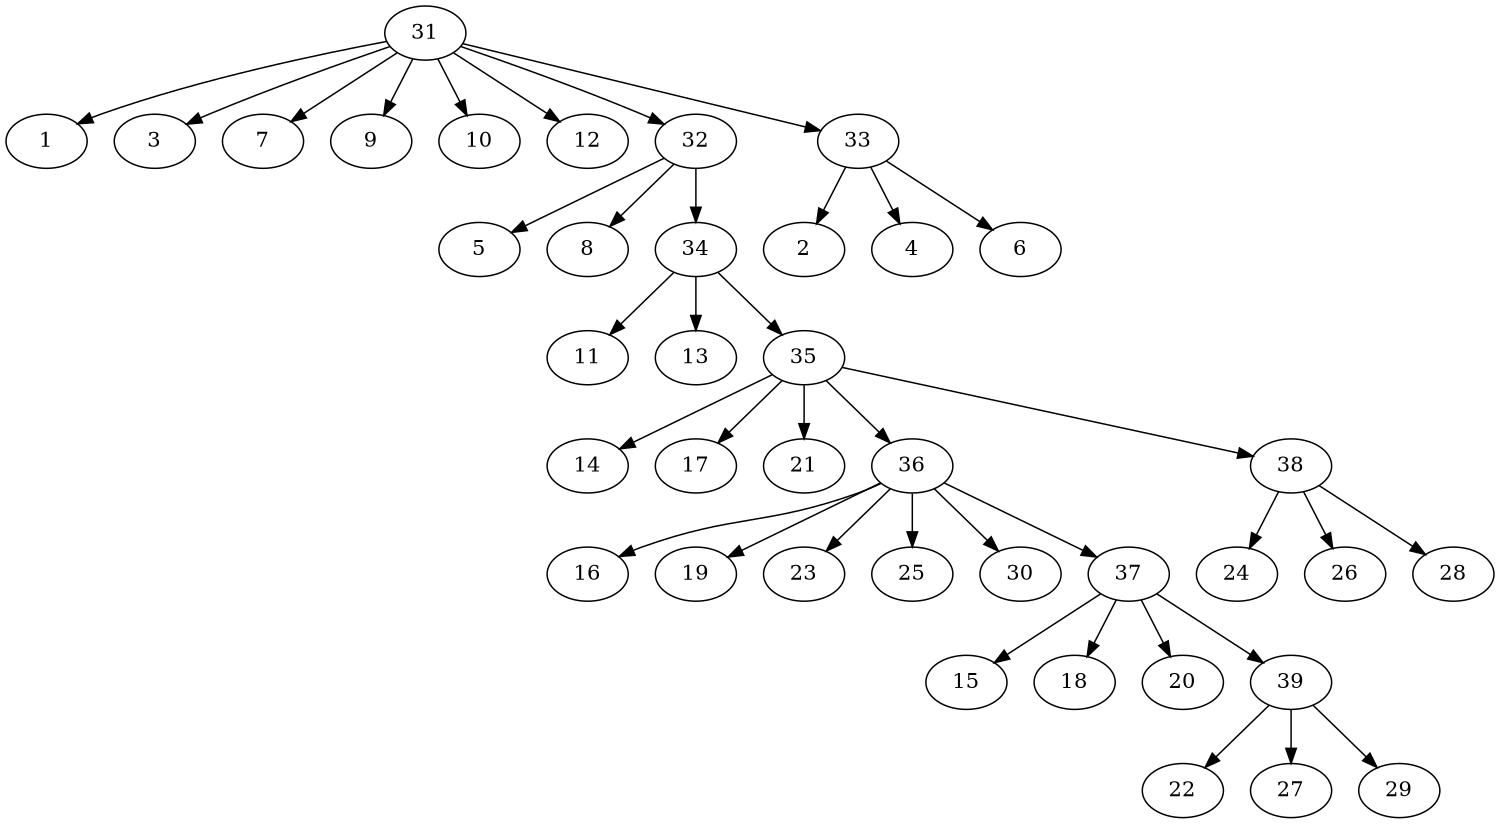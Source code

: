 digraph G {
center = 1;
size="10,10";
1;
2;
3;
4;
5;
6;
7;
8;
9;
10;
11;
12;
13;
14;
15;
16;
17;
18;
19;
20;
21;
22;
23;
24;
25;
26;
27;
28;
29;
30;
31;
32;
33;
34;
35;
36;
37;
38;
39;
31 -> 1 ;
31 -> 3 ;
31 -> 7 ;
31 -> 9 ;
31 -> 10 ;
31 -> 12 ;
31 -> 32 ;
31 -> 33 ;
32 -> 5 ;
32 -> 8 ;
32 -> 34 ;
33 -> 2 ;
33 -> 4 ;
33 -> 6 ;
34 -> 11 ;
34 -> 13 ;
34 -> 35 ;
35 -> 14 ;
35 -> 17 ;
35 -> 21 ;
35 -> 36 ;
35 -> 38 ;
36 -> 16 ;
36 -> 19 ;
36 -> 23 ;
36 -> 25 ;
36 -> 30 ;
36 -> 37 ;
37 -> 15 ;
37 -> 18 ;
37 -> 20 ;
37 -> 39 ;
38 -> 24 ;
38 -> 26 ;
38 -> 28 ;
39 -> 22 ;
39 -> 27 ;
39 -> 29 ;
}